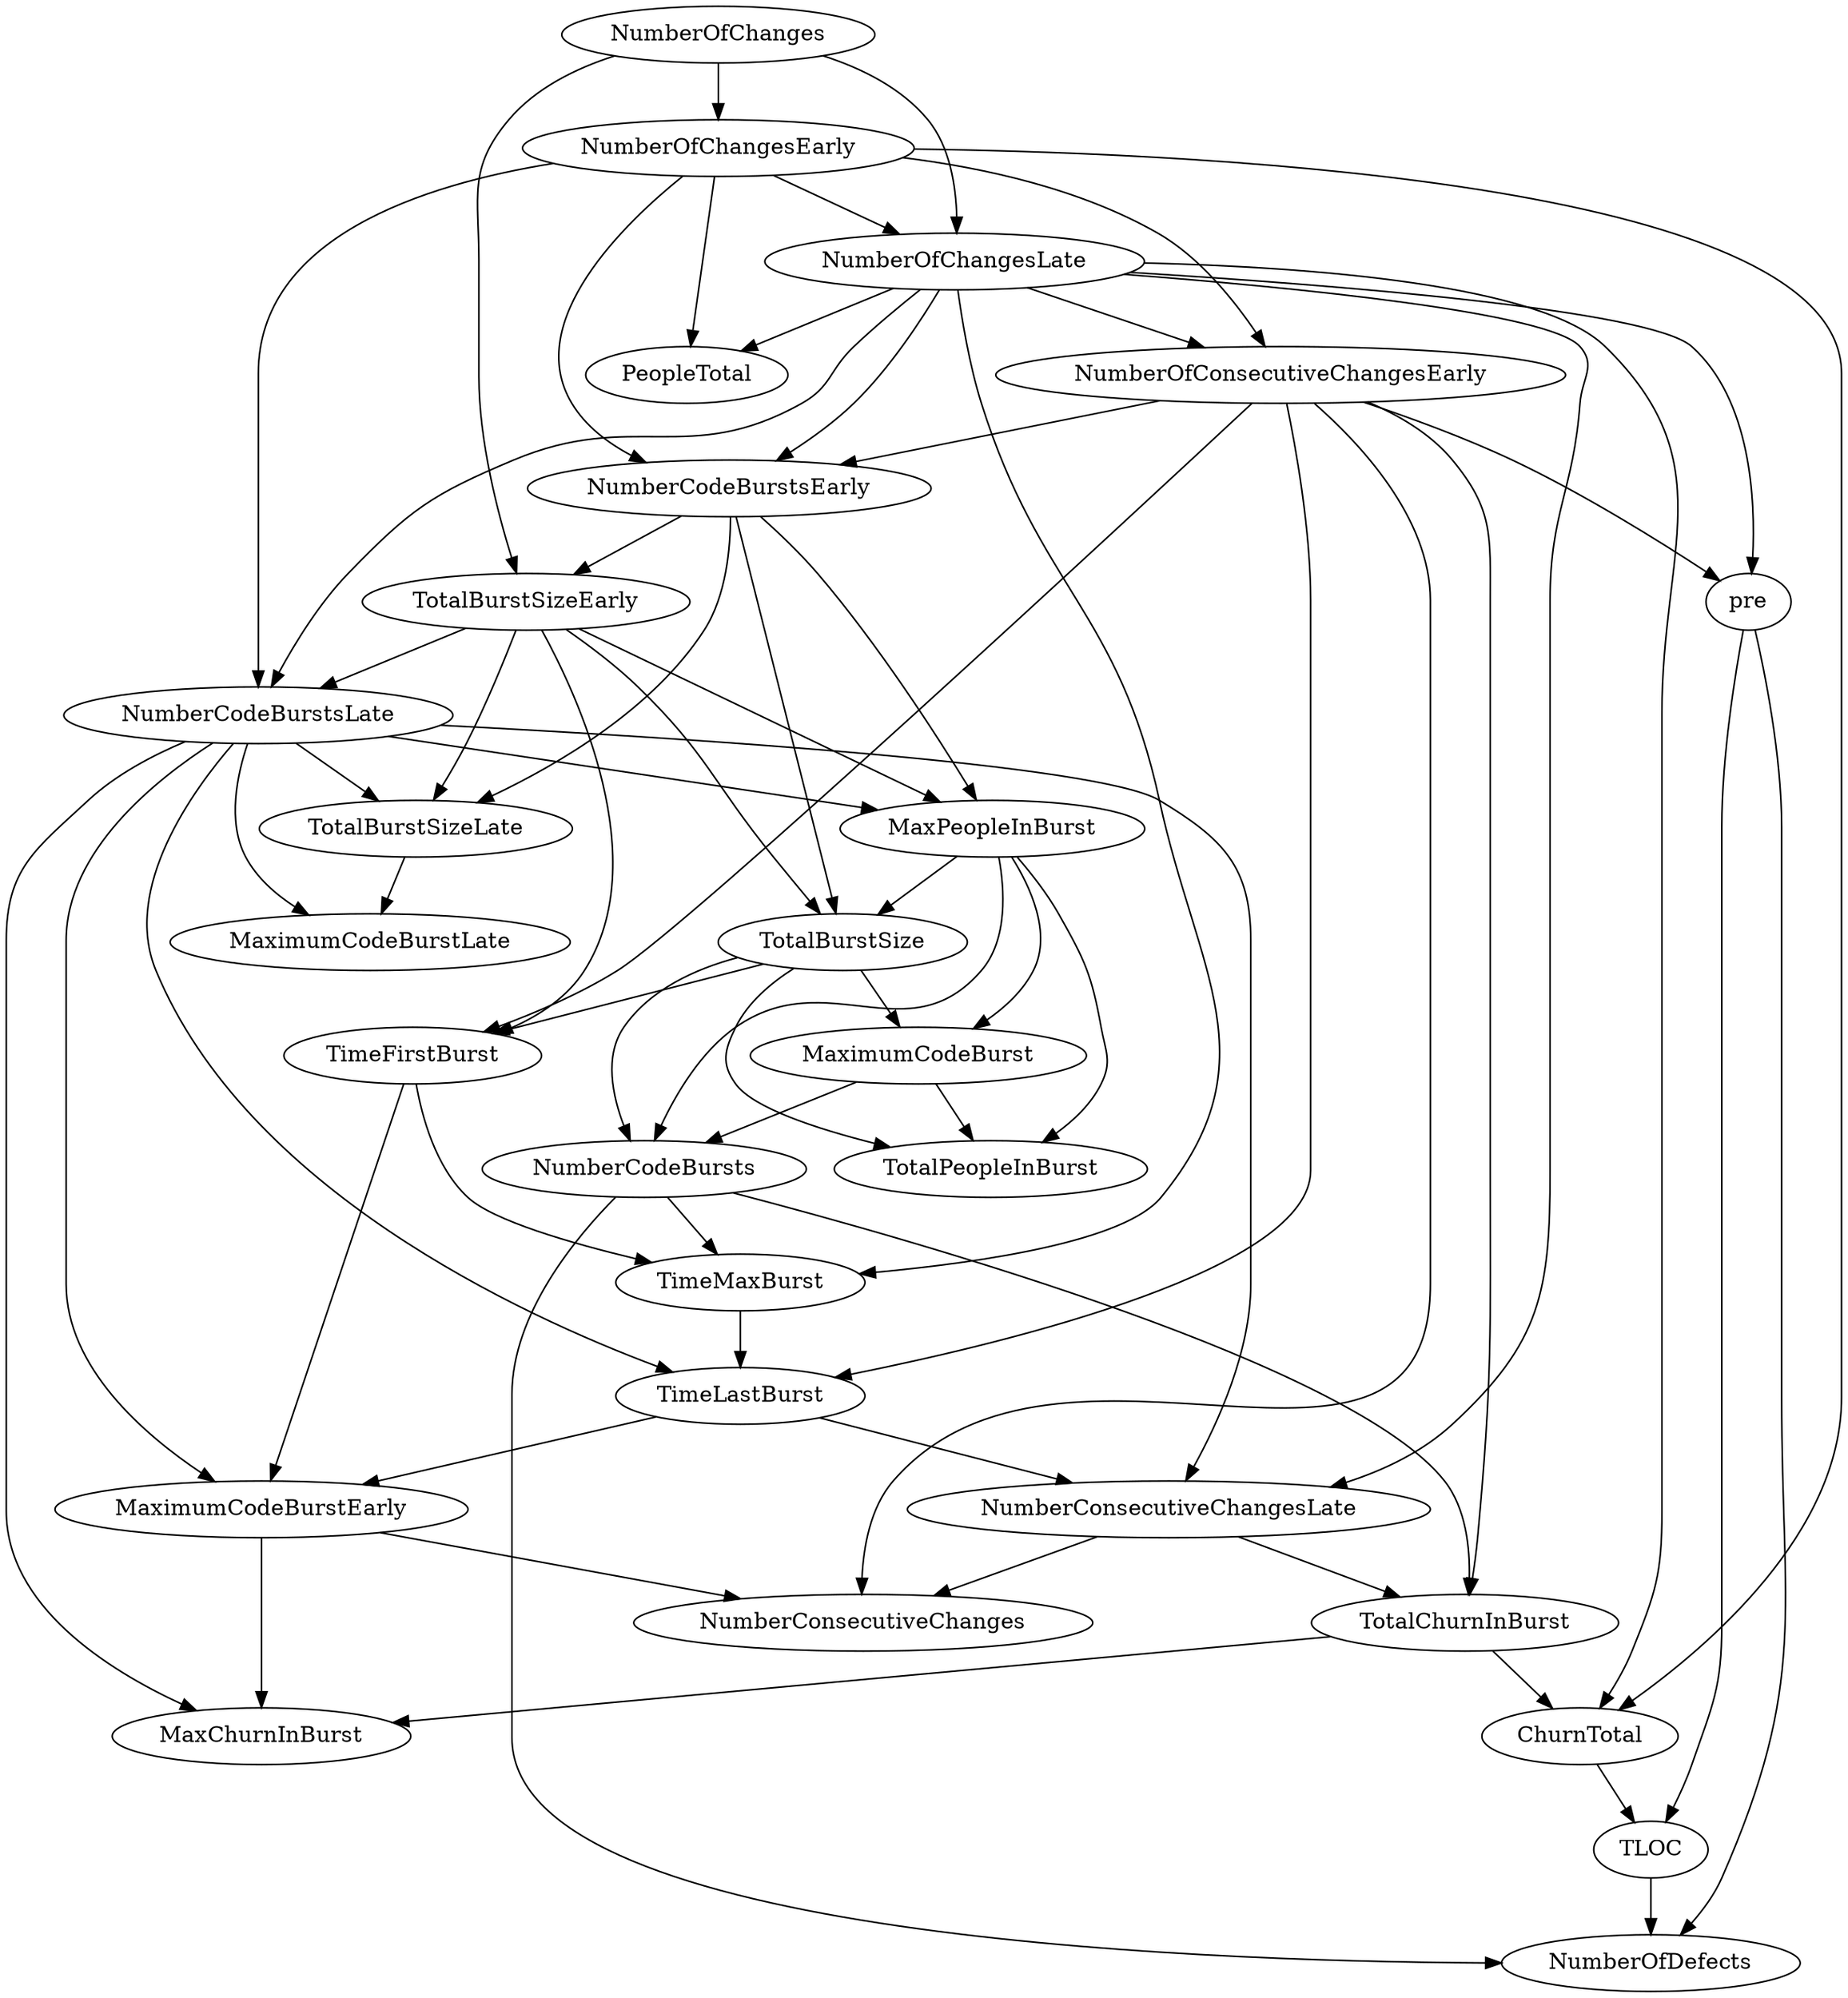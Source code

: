 digraph {
   TotalPeopleInBurst;
   MaximumCodeBurstLate;
   NumberOfChanges;
   MaxPeopleInBurst;
   TotalBurstSizeLate;
   NumberCodeBurstsLate;
   NumberOfChangesLate;
   NumberOfChangesEarly;
   MaxChurnInBurst;
   MaximumCodeBurstEarly;
   NumberCodeBurstsEarly;
   TimeFirstBurst;
   TotalChurnInBurst;
   ChurnTotal;
   MaximumCodeBurst;
   NumberOfConsecutiveChangesEarly;
   NumberConsecutiveChangesLate;
   TotalBurstSizeEarly;
   TotalBurstSize;
   TimeMaxBurst;
   NumberConsecutiveChanges;
   TimeLastBurst;
   NumberCodeBursts;
   PeopleTotal;
   pre;
   NumberOfDefects;
   TLOC;
   NumberOfChanges -> NumberOfChangesLate;
   NumberOfChanges -> NumberOfChangesEarly;
   NumberOfChanges -> TotalBurstSizeEarly;
   MaxPeopleInBurst -> TotalPeopleInBurst;
   MaxPeopleInBurst -> MaximumCodeBurst;
   MaxPeopleInBurst -> TotalBurstSize;
   MaxPeopleInBurst -> NumberCodeBursts;
   TotalBurstSizeLate -> MaximumCodeBurstLate;
   NumberCodeBurstsLate -> MaximumCodeBurstLate;
   NumberCodeBurstsLate -> MaxPeopleInBurst;
   NumberCodeBurstsLate -> TotalBurstSizeLate;
   NumberCodeBurstsLate -> MaxChurnInBurst;
   NumberCodeBurstsLate -> MaximumCodeBurstEarly;
   NumberCodeBurstsLate -> NumberConsecutiveChangesLate;
   NumberCodeBurstsLate -> TimeLastBurst;
   NumberOfChangesLate -> NumberCodeBurstsLate;
   NumberOfChangesLate -> NumberCodeBurstsEarly;
   NumberOfChangesLate -> ChurnTotal;
   NumberOfChangesLate -> NumberOfConsecutiveChangesEarly;
   NumberOfChangesLate -> NumberConsecutiveChangesLate;
   NumberOfChangesLate -> TimeMaxBurst;
   NumberOfChangesLate -> PeopleTotal;
   NumberOfChangesLate -> pre;
   NumberOfChangesEarly -> NumberCodeBurstsLate;
   NumberOfChangesEarly -> NumberOfChangesLate;
   NumberOfChangesEarly -> NumberCodeBurstsEarly;
   NumberOfChangesEarly -> ChurnTotal;
   NumberOfChangesEarly -> NumberOfConsecutiveChangesEarly;
   NumberOfChangesEarly -> PeopleTotal;
   MaximumCodeBurstEarly -> MaxChurnInBurst;
   MaximumCodeBurstEarly -> NumberConsecutiveChanges;
   NumberCodeBurstsEarly -> MaxPeopleInBurst;
   NumberCodeBurstsEarly -> TotalBurstSizeLate;
   NumberCodeBurstsEarly -> TotalBurstSizeEarly;
   NumberCodeBurstsEarly -> TotalBurstSize;
   TimeFirstBurst -> MaximumCodeBurstEarly;
   TimeFirstBurst -> TimeMaxBurst;
   TotalChurnInBurst -> MaxChurnInBurst;
   TotalChurnInBurst -> ChurnTotal;
   ChurnTotal -> TLOC;
   MaximumCodeBurst -> TotalPeopleInBurst;
   MaximumCodeBurst -> NumberCodeBursts;
   NumberOfConsecutiveChangesEarly -> NumberCodeBurstsEarly;
   NumberOfConsecutiveChangesEarly -> TimeFirstBurst;
   NumberOfConsecutiveChangesEarly -> TotalChurnInBurst;
   NumberOfConsecutiveChangesEarly -> NumberConsecutiveChanges;
   NumberOfConsecutiveChangesEarly -> TimeLastBurst;
   NumberOfConsecutiveChangesEarly -> pre;
   NumberConsecutiveChangesLate -> TotalChurnInBurst;
   NumberConsecutiveChangesLate -> NumberConsecutiveChanges;
   TotalBurstSizeEarly -> MaxPeopleInBurst;
   TotalBurstSizeEarly -> TotalBurstSizeLate;
   TotalBurstSizeEarly -> NumberCodeBurstsLate;
   TotalBurstSizeEarly -> TimeFirstBurst;
   TotalBurstSizeEarly -> TotalBurstSize;
   TotalBurstSize -> TotalPeopleInBurst;
   TotalBurstSize -> TimeFirstBurst;
   TotalBurstSize -> MaximumCodeBurst;
   TotalBurstSize -> NumberCodeBursts;
   TimeMaxBurst -> TimeLastBurst;
   TimeLastBurst -> MaximumCodeBurstEarly;
   TimeLastBurst -> NumberConsecutiveChangesLate;
   NumberCodeBursts -> TotalChurnInBurst;
   NumberCodeBursts -> TimeMaxBurst;
   NumberCodeBursts -> NumberOfDefects;
   pre -> NumberOfDefects;
   pre -> TLOC;
   TLOC -> NumberOfDefects;
}
